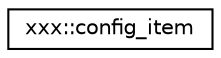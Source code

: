 digraph "Graphical Class Hierarchy"
{
  edge [fontname="Helvetica",fontsize="10",labelfontname="Helvetica",labelfontsize="10"];
  node [fontname="Helvetica",fontsize="10",shape=record];
  rankdir="LR";
  Node0 [label="xxx::config_item",height=0.2,width=0.4,color="black", fillcolor="white", style="filled",URL="$structxxx_1_1config__item.html"];
}
